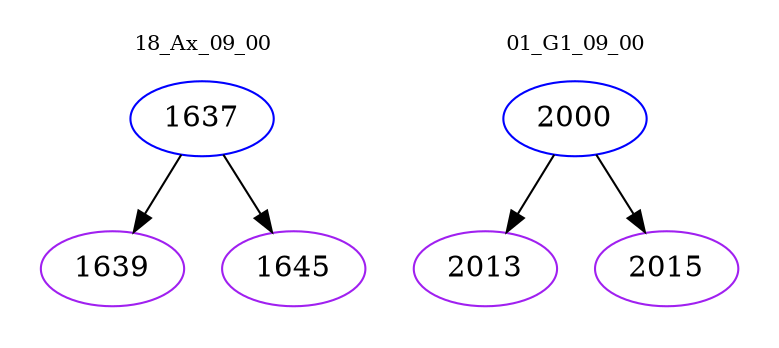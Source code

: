 digraph{
subgraph cluster_0 {
color = white
label = "18_Ax_09_00";
fontsize=10;
T0_1637 [label="1637", color="blue"]
T0_1637 -> T0_1639 [color="black"]
T0_1639 [label="1639", color="purple"]
T0_1637 -> T0_1645 [color="black"]
T0_1645 [label="1645", color="purple"]
}
subgraph cluster_1 {
color = white
label = "01_G1_09_00";
fontsize=10;
T1_2000 [label="2000", color="blue"]
T1_2000 -> T1_2013 [color="black"]
T1_2013 [label="2013", color="purple"]
T1_2000 -> T1_2015 [color="black"]
T1_2015 [label="2015", color="purple"]
}
}
